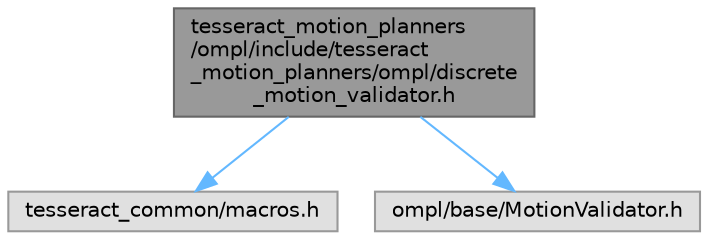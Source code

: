 digraph "tesseract_motion_planners/ompl/include/tesseract_motion_planners/ompl/discrete_motion_validator.h"
{
 // LATEX_PDF_SIZE
  bgcolor="transparent";
  edge [fontname=Helvetica,fontsize=10,labelfontname=Helvetica,labelfontsize=10];
  node [fontname=Helvetica,fontsize=10,shape=box,height=0.2,width=0.4];
  Node1 [label="tesseract_motion_planners\l/ompl/include/tesseract\l_motion_planners/ompl/discrete\l_motion_validator.h",height=0.2,width=0.4,color="gray40", fillcolor="grey60", style="filled", fontcolor="black",tooltip="Tesseract OMPL planner discrete collision check between two states."];
  Node1 -> Node2 [color="steelblue1",style="solid"];
  Node2 [label="tesseract_common/macros.h",height=0.2,width=0.4,color="grey60", fillcolor="#E0E0E0", style="filled",tooltip=" "];
  Node1 -> Node3 [color="steelblue1",style="solid"];
  Node3 [label="ompl/base/MotionValidator.h",height=0.2,width=0.4,color="grey60", fillcolor="#E0E0E0", style="filled",tooltip=" "];
}
